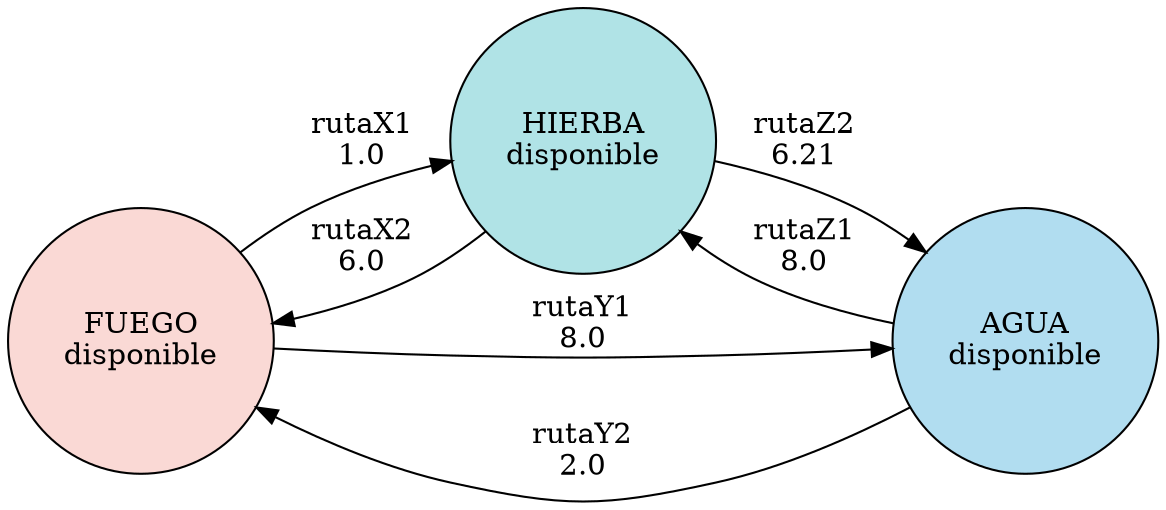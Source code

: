 digraph Reporte_Mapa {
	rankdir=LR size="8,5"
	node [shape=circle]
	"FUEGO
disponible" [fillcolor="#fad9d5" style=filled]
	"HIERBA
disponible" [fillcolor="#b0e3e6" style=filled]
	"AGUA
disponible" [fillcolor="#b1ddf0" style=filled]
	"FUEGO
disponible" -> "HIERBA
disponible" [label="rutaX1
1.0"]
	"HIERBA
disponible" -> "FUEGO
disponible" [label="rutaX2
6.0"]
	"HIERBA
disponible" -> "AGUA
disponible" [label="rutaZ2
6.21"]
	"AGUA
disponible" -> "HIERBA
disponible" [label="rutaZ1
8.0"]
	"AGUA
disponible" -> "FUEGO
disponible" [label="rutaY2
2.0"]
	"FUEGO
disponible" -> "AGUA
disponible" [label="rutaY1
8.0"]
}
